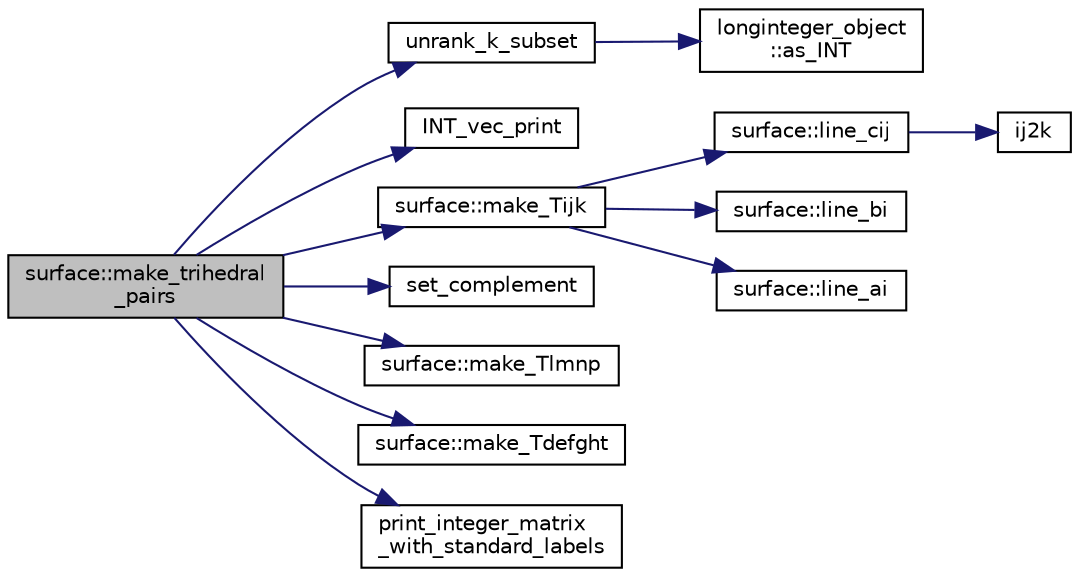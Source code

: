 digraph "surface::make_trihedral_pairs"
{
  edge [fontname="Helvetica",fontsize="10",labelfontname="Helvetica",labelfontsize="10"];
  node [fontname="Helvetica",fontsize="10",shape=record];
  rankdir="LR";
  Node3827 [label="surface::make_trihedral\l_pairs",height=0.2,width=0.4,color="black", fillcolor="grey75", style="filled", fontcolor="black"];
  Node3827 -> Node3828 [color="midnightblue",fontsize="10",style="solid",fontname="Helvetica"];
  Node3828 [label="unrank_k_subset",height=0.2,width=0.4,color="black", fillcolor="white", style="filled",URL="$d2/d7c/combinatorics_8_c.html#a709dbec12f4da5bb02b9352d45a2c77d"];
  Node3828 -> Node3829 [color="midnightblue",fontsize="10",style="solid",fontname="Helvetica"];
  Node3829 [label="longinteger_object\l::as_INT",height=0.2,width=0.4,color="black", fillcolor="white", style="filled",URL="$dd/d7e/classlonginteger__object.html#afb992d4679a6741acc63c8bcba27971e"];
  Node3827 -> Node3830 [color="midnightblue",fontsize="10",style="solid",fontname="Helvetica"];
  Node3830 [label="INT_vec_print",height=0.2,width=0.4,color="black", fillcolor="white", style="filled",URL="$df/dbf/sajeeb_8_c.html#a79a5901af0b47dd0d694109543c027fe"];
  Node3827 -> Node3831 [color="midnightblue",fontsize="10",style="solid",fontname="Helvetica"];
  Node3831 [label="surface::make_Tijk",height=0.2,width=0.4,color="black", fillcolor="white", style="filled",URL="$d5/d88/classsurface.html#a07d7b3ebddf5c688ed650d0c20e452e2"];
  Node3831 -> Node3832 [color="midnightblue",fontsize="10",style="solid",fontname="Helvetica"];
  Node3832 [label="surface::line_cij",height=0.2,width=0.4,color="black", fillcolor="white", style="filled",URL="$d5/d88/classsurface.html#accbf5729de8322d1e230f40144308218"];
  Node3832 -> Node3833 [color="midnightblue",fontsize="10",style="solid",fontname="Helvetica"];
  Node3833 [label="ij2k",height=0.2,width=0.4,color="black", fillcolor="white", style="filled",URL="$df/dbf/sajeeb_8_c.html#a68a0fe85ad4b80a9220cb33f9c4c0042"];
  Node3831 -> Node3834 [color="midnightblue",fontsize="10",style="solid",fontname="Helvetica"];
  Node3834 [label="surface::line_bi",height=0.2,width=0.4,color="black", fillcolor="white", style="filled",URL="$d5/d88/classsurface.html#a134329f3e9cbf3162fe8a48259927050"];
  Node3831 -> Node3835 [color="midnightblue",fontsize="10",style="solid",fontname="Helvetica"];
  Node3835 [label="surface::line_ai",height=0.2,width=0.4,color="black", fillcolor="white", style="filled",URL="$d5/d88/classsurface.html#ad28d80755d532c127c2cb50e4f94b8d2"];
  Node3827 -> Node3836 [color="midnightblue",fontsize="10",style="solid",fontname="Helvetica"];
  Node3836 [label="set_complement",height=0.2,width=0.4,color="black", fillcolor="white", style="filled",URL="$d2/d7c/combinatorics_8_c.html#ab7dc77f73fc69bb15dbec52aba503c3b"];
  Node3827 -> Node3837 [color="midnightblue",fontsize="10",style="solid",fontname="Helvetica"];
  Node3837 [label="surface::make_Tlmnp",height=0.2,width=0.4,color="black", fillcolor="white", style="filled",URL="$d5/d88/classsurface.html#a677b8ef6b4829f4848651c21ee7c741e"];
  Node3827 -> Node3838 [color="midnightblue",fontsize="10",style="solid",fontname="Helvetica"];
  Node3838 [label="surface::make_Tdefght",height=0.2,width=0.4,color="black", fillcolor="white", style="filled",URL="$d5/d88/classsurface.html#af28732c1a6d01d57d18ac79632d63d69"];
  Node3827 -> Node3839 [color="midnightblue",fontsize="10",style="solid",fontname="Helvetica"];
  Node3839 [label="print_integer_matrix\l_with_standard_labels",height=0.2,width=0.4,color="black", fillcolor="white", style="filled",URL="$d5/db4/io__and__os_8h.html#ad39c343d865ff89a5aad3c689280ad09"];
}
